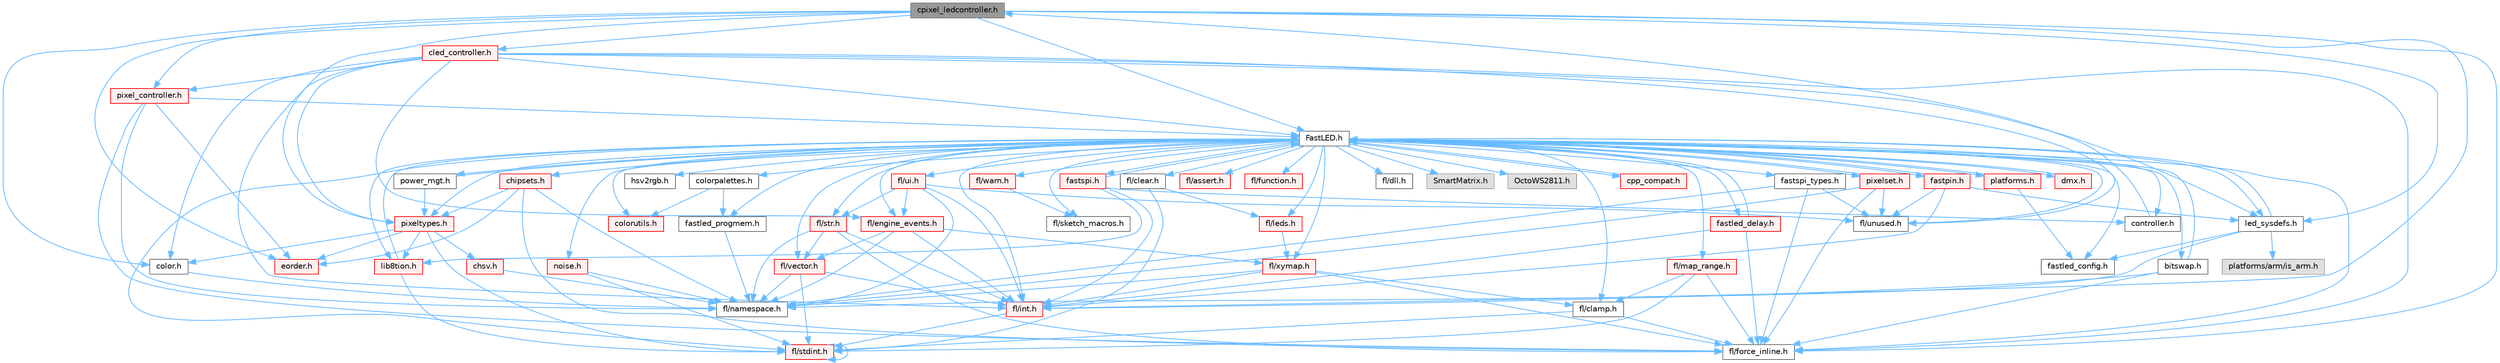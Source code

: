 digraph "cpixel_ledcontroller.h"
{
 // INTERACTIVE_SVG=YES
 // LATEX_PDF_SIZE
  bgcolor="transparent";
  edge [fontname=Helvetica,fontsize=10,labelfontname=Helvetica,labelfontsize=10];
  node [fontname=Helvetica,fontsize=10,shape=box,height=0.2,width=0.4];
  Node1 [id="Node000001",label="cpixel_ledcontroller.h",height=0.2,width=0.4,color="gray40", fillcolor="grey60", style="filled", fontcolor="black",tooltip="defines the templated version of the CLEDController class"];
  Node1 -> Node2 [id="edge1_Node000001_Node000002",color="steelblue1",style="solid",tooltip=" "];
  Node2 [id="Node000002",label="FastLED.h",height=0.2,width=0.4,color="grey40", fillcolor="white", style="filled",URL="$db/d97/_fast_l_e_d_8h.html",tooltip="central include file for FastLED, defines the CFastLED class/object"];
  Node2 -> Node3 [id="edge2_Node000002_Node000003",color="steelblue1",style="solid",tooltip=" "];
  Node3 [id="Node000003",label="fl/stdint.h",height=0.2,width=0.4,color="red", fillcolor="#FFF0F0", style="filled",URL="$df/dd8/stdint_8h.html",tooltip=" "];
  Node3 -> Node3 [id="edge3_Node000003_Node000003",color="steelblue1",style="solid",tooltip=" "];
  Node2 -> Node5 [id="edge4_Node000002_Node000005",color="steelblue1",style="solid",tooltip=" "];
  Node5 [id="Node000005",label="fl/dll.h",height=0.2,width=0.4,color="grey40", fillcolor="white", style="filled",URL="$d3/d4b/dll_8h.html",tooltip="FastLED dynamic library interface - lightweight header for external callers."];
  Node2 -> Node6 [id="edge5_Node000002_Node000006",color="steelblue1",style="solid",tooltip=" "];
  Node6 [id="Node000006",label="SmartMatrix.h",height=0.2,width=0.4,color="grey60", fillcolor="#E0E0E0", style="filled",tooltip=" "];
  Node2 -> Node7 [id="edge6_Node000002_Node000007",color="steelblue1",style="solid",tooltip=" "];
  Node7 [id="Node000007",label="OctoWS2811.h",height=0.2,width=0.4,color="grey60", fillcolor="#E0E0E0", style="filled",tooltip=" "];
  Node2 -> Node8 [id="edge7_Node000002_Node000008",color="steelblue1",style="solid",tooltip=" "];
  Node8 [id="Node000008",label="fl/force_inline.h",height=0.2,width=0.4,color="grey40", fillcolor="white", style="filled",URL="$d4/d64/force__inline_8h.html",tooltip=" "];
  Node2 -> Node9 [id="edge8_Node000002_Node000009",color="steelblue1",style="solid",tooltip=" "];
  Node9 [id="Node000009",label="cpp_compat.h",height=0.2,width=0.4,color="red", fillcolor="#FFF0F0", style="filled",URL="$d9/d13/cpp__compat_8h.html",tooltip="Compatibility functions based on C++ version."];
  Node9 -> Node2 [id="edge9_Node000009_Node000002",color="steelblue1",style="solid",tooltip=" "];
  Node2 -> Node11 [id="edge10_Node000002_Node000011",color="steelblue1",style="solid",tooltip=" "];
  Node11 [id="Node000011",label="fastled_config.h",height=0.2,width=0.4,color="grey40", fillcolor="white", style="filled",URL="$d5/d11/fastled__config_8h.html",tooltip="Contains definitions that can be used to configure FastLED at compile time."];
  Node2 -> Node12 [id="edge11_Node000002_Node000012",color="steelblue1",style="solid",tooltip=" "];
  Node12 [id="Node000012",label="led_sysdefs.h",height=0.2,width=0.4,color="grey40", fillcolor="white", style="filled",URL="$d9/d3e/led__sysdefs_8h.html",tooltip="Determines which platform system definitions to include."];
  Node12 -> Node2 [id="edge12_Node000012_Node000002",color="steelblue1",style="solid",tooltip=" "];
  Node12 -> Node11 [id="edge13_Node000012_Node000011",color="steelblue1",style="solid",tooltip=" "];
  Node12 -> Node13 [id="edge14_Node000012_Node000013",color="steelblue1",style="solid",tooltip=" "];
  Node13 [id="Node000013",label="platforms/arm/is_arm.h",height=0.2,width=0.4,color="grey60", fillcolor="#E0E0E0", style="filled",tooltip=" "];
  Node12 -> Node14 [id="edge15_Node000012_Node000014",color="steelblue1",style="solid",tooltip=" "];
  Node14 [id="Node000014",label="fl/namespace.h",height=0.2,width=0.4,color="grey40", fillcolor="white", style="filled",URL="$df/d2a/namespace_8h.html",tooltip="Implements the FastLED namespace macros."];
  Node2 -> Node15 [id="edge16_Node000002_Node000015",color="steelblue1",style="solid",tooltip=" "];
  Node15 [id="Node000015",label="fastled_delay.h",height=0.2,width=0.4,color="red", fillcolor="#FFF0F0", style="filled",URL="$d0/da8/fastled__delay_8h.html",tooltip="Utility functions and classes for managing delay cycles."];
  Node15 -> Node2 [id="edge17_Node000015_Node000002",color="steelblue1",style="solid",tooltip=" "];
  Node15 -> Node8 [id="edge18_Node000015_Node000008",color="steelblue1",style="solid",tooltip=" "];
  Node15 -> Node17 [id="edge19_Node000015_Node000017",color="steelblue1",style="solid",tooltip=" "];
  Node17 [id="Node000017",label="fl/int.h",height=0.2,width=0.4,color="red", fillcolor="#FFF0F0", style="filled",URL="$d3/d7e/int_8h.html",tooltip=" "];
  Node17 -> Node3 [id="edge20_Node000017_Node000003",color="steelblue1",style="solid",tooltip=" "];
  Node2 -> Node19 [id="edge21_Node000002_Node000019",color="steelblue1",style="solid",tooltip=" "];
  Node19 [id="Node000019",label="bitswap.h",height=0.2,width=0.4,color="grey40", fillcolor="white", style="filled",URL="$de/ded/bitswap_8h.html",tooltip="Functions for doing a rotation of bits/bytes used by parallel output."];
  Node19 -> Node2 [id="edge22_Node000019_Node000002",color="steelblue1",style="solid",tooltip=" "];
  Node19 -> Node8 [id="edge23_Node000019_Node000008",color="steelblue1",style="solid",tooltip=" "];
  Node19 -> Node17 [id="edge24_Node000019_Node000017",color="steelblue1",style="solid",tooltip=" "];
  Node2 -> Node20 [id="edge25_Node000002_Node000020",color="steelblue1",style="solid",tooltip=" "];
  Node20 [id="Node000020",label="controller.h",height=0.2,width=0.4,color="grey40", fillcolor="white", style="filled",URL="$d2/dd9/controller_8h.html",tooltip="deprecated: base definitions used by led controllers for writing out led data"];
  Node20 -> Node1 [id="edge26_Node000020_Node000001",color="steelblue1",style="solid",tooltip=" "];
  Node2 -> Node21 [id="edge27_Node000002_Node000021",color="steelblue1",style="solid",tooltip=" "];
  Node21 [id="Node000021",label="fastpin.h",height=0.2,width=0.4,color="red", fillcolor="#FFF0F0", style="filled",URL="$db/d65/fastpin_8h.html",tooltip="Class base definitions for defining fast pin access."];
  Node21 -> Node2 [id="edge28_Node000021_Node000002",color="steelblue1",style="solid",tooltip=" "];
  Node21 -> Node12 [id="edge29_Node000021_Node000012",color="steelblue1",style="solid",tooltip=" "];
  Node21 -> Node23 [id="edge30_Node000021_Node000023",color="steelblue1",style="solid",tooltip=" "];
  Node23 [id="Node000023",label="fl/unused.h",height=0.2,width=0.4,color="grey40", fillcolor="white", style="filled",URL="$d8/d4b/unused_8h.html",tooltip=" "];
  Node21 -> Node17 [id="edge31_Node000021_Node000017",color="steelblue1",style="solid",tooltip=" "];
  Node2 -> Node24 [id="edge32_Node000002_Node000024",color="steelblue1",style="solid",tooltip=" "];
  Node24 [id="Node000024",label="fastspi_types.h",height=0.2,width=0.4,color="grey40", fillcolor="white", style="filled",URL="$d2/ddb/fastspi__types_8h.html",tooltip="Data types and constants used by SPI interfaces."];
  Node24 -> Node8 [id="edge33_Node000024_Node000008",color="steelblue1",style="solid",tooltip=" "];
  Node24 -> Node14 [id="edge34_Node000024_Node000014",color="steelblue1",style="solid",tooltip=" "];
  Node24 -> Node23 [id="edge35_Node000024_Node000023",color="steelblue1",style="solid",tooltip=" "];
  Node2 -> Node25 [id="edge36_Node000002_Node000025",color="steelblue1",style="solid",tooltip=" "];
  Node25 [id="Node000025",label="dmx.h",height=0.2,width=0.4,color="red", fillcolor="#FFF0F0", style="filled",URL="$d3/de1/dmx_8h.html",tooltip="Defines the DMX512-based LED controllers."];
  Node25 -> Node2 [id="edge37_Node000025_Node000002",color="steelblue1",style="solid",tooltip=" "];
  Node2 -> Node28 [id="edge38_Node000002_Node000028",color="steelblue1",style="solid",tooltip=" "];
  Node28 [id="Node000028",label="platforms.h",height=0.2,width=0.4,color="red", fillcolor="#FFF0F0", style="filled",URL="$da/dc9/platforms_8h.html",tooltip="Determines which platforms headers to include."];
  Node28 -> Node2 [id="edge39_Node000028_Node000002",color="steelblue1",style="solid",tooltip=" "];
  Node28 -> Node11 [id="edge40_Node000028_Node000011",color="steelblue1",style="solid",tooltip=" "];
  Node2 -> Node30 [id="edge41_Node000002_Node000030",color="steelblue1",style="solid",tooltip=" "];
  Node30 [id="Node000030",label="fastled_progmem.h",height=0.2,width=0.4,color="grey40", fillcolor="white", style="filled",URL="$df/dab/fastled__progmem_8h.html",tooltip="Wrapper definitions to allow seamless use of PROGMEM in environments that have it."];
  Node30 -> Node14 [id="edge42_Node000030_Node000014",color="steelblue1",style="solid",tooltip=" "];
  Node2 -> Node31 [id="edge43_Node000002_Node000031",color="steelblue1",style="solid",tooltip=" "];
  Node31 [id="Node000031",label="lib8tion.h",height=0.2,width=0.4,color="red", fillcolor="#FFF0F0", style="filled",URL="$df/da5/lib8tion_8h.html",tooltip="Fast, efficient 8-bit math functions specifically designed for high-performance LED programming."];
  Node31 -> Node2 [id="edge44_Node000031_Node000002",color="steelblue1",style="solid",tooltip=" "];
  Node31 -> Node3 [id="edge45_Node000031_Node000003",color="steelblue1",style="solid",tooltip=" "];
  Node2 -> Node89 [id="edge46_Node000002_Node000089",color="steelblue1",style="solid",tooltip=" "];
  Node89 [id="Node000089",label="pixeltypes.h",height=0.2,width=0.4,color="red", fillcolor="#FFF0F0", style="filled",URL="$d2/dba/pixeltypes_8h.html",tooltip="Includes defintions for RGB and HSV pixels."];
  Node89 -> Node3 [id="edge47_Node000089_Node000003",color="steelblue1",style="solid",tooltip=" "];
  Node89 -> Node31 [id="edge48_Node000089_Node000031",color="steelblue1",style="solid",tooltip=" "];
  Node89 -> Node84 [id="edge49_Node000089_Node000084",color="steelblue1",style="solid",tooltip=" "];
  Node84 [id="Node000084",label="color.h",height=0.2,width=0.4,color="grey40", fillcolor="white", style="filled",URL="$d2/d6b/src_2color_8h.html",tooltip="Contains definitions for color correction and temperature."];
  Node84 -> Node14 [id="edge50_Node000084_Node000014",color="steelblue1",style="solid",tooltip=" "];
  Node89 -> Node90 [id="edge51_Node000089_Node000090",color="steelblue1",style="solid",tooltip=" "];
  Node90 [id="Node000090",label="eorder.h",height=0.2,width=0.4,color="red", fillcolor="#FFF0F0", style="filled",URL="$db/d07/eorder_8h.html",tooltip="Defines color channel ordering enumerations."];
  Node89 -> Node82 [id="edge52_Node000089_Node000082",color="steelblue1",style="solid",tooltip=" "];
  Node82 [id="Node000082",label="chsv.h",height=0.2,width=0.4,color="red", fillcolor="#FFF0F0", style="filled",URL="$d8/dd0/chsv_8h.html",tooltip="Defines the hue, saturation, and value (HSV) pixel struct."];
  Node82 -> Node14 [id="edge53_Node000082_Node000014",color="steelblue1",style="solid",tooltip=" "];
  Node2 -> Node85 [id="edge54_Node000002_Node000085",color="steelblue1",style="solid",tooltip=" "];
  Node85 [id="Node000085",label="hsv2rgb.h",height=0.2,width=0.4,color="grey40", fillcolor="white", style="filled",URL="$de/d9a/hsv2rgb_8h.html",tooltip="Functions to convert from the HSV colorspace to the RGB colorspace."];
  Node2 -> Node93 [id="edge55_Node000002_Node000093",color="steelblue1",style="solid",tooltip=" "];
  Node93 [id="Node000093",label="colorutils.h",height=0.2,width=0.4,color="red", fillcolor="#FFF0F0", style="filled",URL="$d1/dfb/colorutils_8h.html",tooltip=" "];
  Node2 -> Node102 [id="edge56_Node000002_Node000102",color="steelblue1",style="solid",tooltip=" "];
  Node102 [id="Node000102",label="pixelset.h",height=0.2,width=0.4,color="red", fillcolor="#FFF0F0", style="filled",URL="$d4/d46/pixelset_8h.html",tooltip="Declares classes for managing logical groups of LEDs."];
  Node102 -> Node8 [id="edge57_Node000102_Node000008",color="steelblue1",style="solid",tooltip=" "];
  Node102 -> Node14 [id="edge58_Node000102_Node000014",color="steelblue1",style="solid",tooltip=" "];
  Node102 -> Node23 [id="edge59_Node000102_Node000023",color="steelblue1",style="solid",tooltip=" "];
  Node102 -> Node2 [id="edge60_Node000102_Node000002",color="steelblue1",style="solid",tooltip=" "];
  Node2 -> Node103 [id="edge61_Node000002_Node000103",color="steelblue1",style="solid",tooltip=" "];
  Node103 [id="Node000103",label="colorpalettes.h",height=0.2,width=0.4,color="grey40", fillcolor="white", style="filled",URL="$dc/dcc/colorpalettes_8h.html",tooltip="Declarations for the predefined color palettes supplied by FastLED."];
  Node103 -> Node93 [id="edge62_Node000103_Node000093",color="steelblue1",style="solid",tooltip=" "];
  Node103 -> Node30 [id="edge63_Node000103_Node000030",color="steelblue1",style="solid",tooltip=" "];
  Node2 -> Node104 [id="edge64_Node000002_Node000104",color="steelblue1",style="solid",tooltip=" "];
  Node104 [id="Node000104",label="noise.h",height=0.2,width=0.4,color="red", fillcolor="#FFF0F0", style="filled",URL="$d1/d31/noise_8h.html",tooltip="Functions to generate and fill arrays with noise."];
  Node104 -> Node3 [id="edge65_Node000104_Node000003",color="steelblue1",style="solid",tooltip=" "];
  Node104 -> Node14 [id="edge66_Node000104_Node000014",color="steelblue1",style="solid",tooltip=" "];
  Node2 -> Node105 [id="edge67_Node000002_Node000105",color="steelblue1",style="solid",tooltip=" "];
  Node105 [id="Node000105",label="power_mgt.h",height=0.2,width=0.4,color="grey40", fillcolor="white", style="filled",URL="$dc/d5b/power__mgt_8h.html",tooltip="Functions to limit the power used by FastLED."];
  Node105 -> Node2 [id="edge68_Node000105_Node000002",color="steelblue1",style="solid",tooltip=" "];
  Node105 -> Node89 [id="edge69_Node000105_Node000089",color="steelblue1",style="solid",tooltip=" "];
  Node2 -> Node106 [id="edge70_Node000002_Node000106",color="steelblue1",style="solid",tooltip=" "];
  Node106 [id="Node000106",label="fastspi.h",height=0.2,width=0.4,color="red", fillcolor="#FFF0F0", style="filled",URL="$d6/ddc/fastspi_8h.html",tooltip="Serial peripheral interface (SPI) definitions per platform."];
  Node106 -> Node2 [id="edge71_Node000106_Node000002",color="steelblue1",style="solid",tooltip=" "];
  Node106 -> Node20 [id="edge72_Node000106_Node000020",color="steelblue1",style="solid",tooltip=" "];
  Node106 -> Node31 [id="edge73_Node000106_Node000031",color="steelblue1",style="solid",tooltip=" "];
  Node106 -> Node17 [id="edge74_Node000106_Node000017",color="steelblue1",style="solid",tooltip=" "];
  Node2 -> Node108 [id="edge75_Node000002_Node000108",color="steelblue1",style="solid",tooltip=" "];
  Node108 [id="Node000108",label="chipsets.h",height=0.2,width=0.4,color="red", fillcolor="#FFF0F0", style="filled",URL="$db/d66/chipsets_8h.html",tooltip="Contains the bulk of the definitions for the various LED chipsets supported."];
  Node108 -> Node89 [id="edge76_Node000108_Node000089",color="steelblue1",style="solid",tooltip=" "];
  Node108 -> Node8 [id="edge77_Node000108_Node000008",color="steelblue1",style="solid",tooltip=" "];
  Node108 -> Node90 [id="edge78_Node000108_Node000090",color="steelblue1",style="solid",tooltip=" "];
  Node108 -> Node14 [id="edge79_Node000108_Node000014",color="steelblue1",style="solid",tooltip=" "];
  Node2 -> Node115 [id="edge80_Node000002_Node000115",color="steelblue1",style="solid",tooltip=" "];
  Node115 [id="Node000115",label="fl/engine_events.h",height=0.2,width=0.4,color="red", fillcolor="#FFF0F0", style="filled",URL="$db/dc0/engine__events_8h.html",tooltip=" "];
  Node115 -> Node14 [id="edge81_Node000115_Node000014",color="steelblue1",style="solid",tooltip=" "];
  Node115 -> Node74 [id="edge82_Node000115_Node000074",color="steelblue1",style="solid",tooltip=" "];
  Node74 [id="Node000074",label="fl/vector.h",height=0.2,width=0.4,color="red", fillcolor="#FFF0F0", style="filled",URL="$d6/d68/vector_8h.html",tooltip=" "];
  Node74 -> Node3 [id="edge83_Node000074_Node000003",color="steelblue1",style="solid",tooltip=" "];
  Node74 -> Node17 [id="edge84_Node000074_Node000017",color="steelblue1",style="solid",tooltip=" "];
  Node74 -> Node14 [id="edge85_Node000074_Node000014",color="steelblue1",style="solid",tooltip=" "];
  Node115 -> Node98 [id="edge86_Node000115_Node000098",color="steelblue1",style="solid",tooltip=" "];
  Node98 [id="Node000098",label="fl/xymap.h",height=0.2,width=0.4,color="red", fillcolor="#FFF0F0", style="filled",URL="$da/d61/xymap_8h.html",tooltip=" "];
  Node98 -> Node17 [id="edge87_Node000098_Node000017",color="steelblue1",style="solid",tooltip=" "];
  Node98 -> Node14 [id="edge88_Node000098_Node000014",color="steelblue1",style="solid",tooltip=" "];
  Node98 -> Node8 [id="edge89_Node000098_Node000008",color="steelblue1",style="solid",tooltip=" "];
  Node98 -> Node44 [id="edge90_Node000098_Node000044",color="steelblue1",style="solid",tooltip=" "];
  Node44 [id="Node000044",label="fl/clamp.h",height=0.2,width=0.4,color="grey40", fillcolor="white", style="filled",URL="$d6/dd3/clamp_8h.html",tooltip=" "];
  Node44 -> Node3 [id="edge91_Node000044_Node000003",color="steelblue1",style="solid",tooltip=" "];
  Node44 -> Node8 [id="edge92_Node000044_Node000008",color="steelblue1",style="solid",tooltip=" "];
  Node115 -> Node17 [id="edge93_Node000115_Node000017",color="steelblue1",style="solid",tooltip=" "];
  Node2 -> Node134 [id="edge94_Node000002_Node000134",color="steelblue1",style="solid",tooltip=" "];
  Node134 [id="Node000134",label="fl/leds.h",height=0.2,width=0.4,color="red", fillcolor="#FFF0F0", style="filled",URL="$da/d78/leds_8h.html",tooltip=" "];
  Node134 -> Node98 [id="edge95_Node000134_Node000098",color="steelblue1",style="solid",tooltip=" "];
  Node2 -> Node17 [id="edge96_Node000002_Node000017",color="steelblue1",style="solid",tooltip=" "];
  Node2 -> Node40 [id="edge97_Node000002_Node000040",color="steelblue1",style="solid",tooltip=" "];
  Node40 [id="Node000040",label="fl/str.h",height=0.2,width=0.4,color="red", fillcolor="#FFF0F0", style="filled",URL="$d1/d93/str_8h.html",tooltip=" "];
  Node40 -> Node17 [id="edge98_Node000040_Node000017",color="steelblue1",style="solid",tooltip=" "];
  Node40 -> Node14 [id="edge99_Node000040_Node000014",color="steelblue1",style="solid",tooltip=" "];
  Node40 -> Node74 [id="edge100_Node000040_Node000074",color="steelblue1",style="solid",tooltip=" "];
  Node40 -> Node8 [id="edge101_Node000040_Node000008",color="steelblue1",style="solid",tooltip=" "];
  Node2 -> Node98 [id="edge102_Node000002_Node000098",color="steelblue1",style="solid",tooltip=" "];
  Node2 -> Node44 [id="edge103_Node000002_Node000044",color="steelblue1",style="solid",tooltip=" "];
  Node2 -> Node45 [id="edge104_Node000002_Node000045",color="steelblue1",style="solid",tooltip=" "];
  Node45 [id="Node000045",label="fl/map_range.h",height=0.2,width=0.4,color="red", fillcolor="#FFF0F0", style="filled",URL="$d1/d47/map__range_8h.html",tooltip=" "];
  Node45 -> Node3 [id="edge105_Node000045_Node000003",color="steelblue1",style="solid",tooltip=" "];
  Node45 -> Node44 [id="edge106_Node000045_Node000044",color="steelblue1",style="solid",tooltip=" "];
  Node45 -> Node8 [id="edge107_Node000045_Node000008",color="steelblue1",style="solid",tooltip=" "];
  Node2 -> Node127 [id="edge108_Node000002_Node000127",color="steelblue1",style="solid",tooltip=" "];
  Node127 [id="Node000127",label="fl/warn.h",height=0.2,width=0.4,color="red", fillcolor="#FFF0F0", style="filled",URL="$de/d77/warn_8h.html",tooltip=" "];
  Node127 -> Node130 [id="edge109_Node000127_Node000130",color="steelblue1",style="solid",tooltip=" "];
  Node130 [id="Node000130",label="fl/sketch_macros.h",height=0.2,width=0.4,color="grey40", fillcolor="white", style="filled",URL="$d1/dbc/sketch__macros_8h.html",tooltip=" "];
  Node2 -> Node118 [id="edge110_Node000002_Node000118",color="steelblue1",style="solid",tooltip=" "];
  Node118 [id="Node000118",label="fl/assert.h",height=0.2,width=0.4,color="red", fillcolor="#FFF0F0", style="filled",URL="$dc/da7/assert_8h.html",tooltip=" "];
  Node2 -> Node23 [id="edge111_Node000002_Node000023",color="steelblue1",style="solid",tooltip=" "];
  Node2 -> Node74 [id="edge112_Node000002_Node000074",color="steelblue1",style="solid",tooltip=" "];
  Node2 -> Node132 [id="edge113_Node000002_Node000132",color="steelblue1",style="solid",tooltip=" "];
  Node132 [id="Node000132",label="fl/function.h",height=0.2,width=0.4,color="red", fillcolor="#FFF0F0", style="filled",URL="$dd/d67/function_8h.html",tooltip=" "];
  Node2 -> Node135 [id="edge114_Node000002_Node000135",color="steelblue1",style="solid",tooltip=" "];
  Node135 [id="Node000135",label="fl/clear.h",height=0.2,width=0.4,color="grey40", fillcolor="white", style="filled",URL="$df/db0/clear_8h.html",tooltip=" "];
  Node135 -> Node134 [id="edge115_Node000135_Node000134",color="steelblue1",style="solid",tooltip=" "];
  Node135 -> Node3 [id="edge116_Node000135_Node000003",color="steelblue1",style="solid",tooltip=" "];
  Node2 -> Node136 [id="edge117_Node000002_Node000136",color="steelblue1",style="solid",tooltip=" "];
  Node136 [id="Node000136",label="fl/ui.h",height=0.2,width=0.4,color="red", fillcolor="#FFF0F0", style="filled",URL="$d9/d3b/ui_8h.html",tooltip=" "];
  Node136 -> Node14 [id="edge118_Node000136_Node000014",color="steelblue1",style="solid",tooltip=" "];
  Node136 -> Node40 [id="edge119_Node000136_Node000040",color="steelblue1",style="solid",tooltip=" "];
  Node136 -> Node17 [id="edge120_Node000136_Node000017",color="steelblue1",style="solid",tooltip=" "];
  Node136 -> Node115 [id="edge121_Node000136_Node000115",color="steelblue1",style="solid",tooltip=" "];
  Node136 -> Node23 [id="edge122_Node000136_Node000023",color="steelblue1",style="solid",tooltip=" "];
  Node2 -> Node130 [id="edge123_Node000002_Node000130",color="steelblue1",style="solid",tooltip=" "];
  Node1 -> Node12 [id="edge124_Node000001_Node000012",color="steelblue1",style="solid",tooltip=" "];
  Node1 -> Node89 [id="edge125_Node000001_Node000089",color="steelblue1",style="solid",tooltip=" "];
  Node1 -> Node84 [id="edge126_Node000001_Node000084",color="steelblue1",style="solid",tooltip=" "];
  Node1 -> Node90 [id="edge127_Node000001_Node000090",color="steelblue1",style="solid",tooltip=" "];
  Node1 -> Node8 [id="edge128_Node000001_Node000008",color="steelblue1",style="solid",tooltip=" "];
  Node1 -> Node17 [id="edge129_Node000001_Node000017",color="steelblue1",style="solid",tooltip=" "];
  Node1 -> Node145 [id="edge130_Node000001_Node000145",color="steelblue1",style="solid",tooltip=" "];
  Node145 [id="Node000145",label="pixel_controller.h",height=0.2,width=0.4,color="red", fillcolor="#FFF0F0", style="filled",URL="$d5/d4d/pixel__controller_8h.html",tooltip="Low level pixel data writing class."];
  Node145 -> Node8 [id="edge131_Node000145_Node000008",color="steelblue1",style="solid",tooltip=" "];
  Node145 -> Node14 [id="edge132_Node000145_Node000014",color="steelblue1",style="solid",tooltip=" "];
  Node145 -> Node90 [id="edge133_Node000145_Node000090",color="steelblue1",style="solid",tooltip=" "];
  Node145 -> Node2 [id="edge134_Node000145_Node000002",color="steelblue1",style="solid",tooltip=" "];
  Node1 -> Node147 [id="edge135_Node000001_Node000147",color="steelblue1",style="solid",tooltip=" "];
  Node147 [id="Node000147",label="cled_controller.h",height=0.2,width=0.4,color="red", fillcolor="#FFF0F0", style="filled",URL="$db/d6d/cled__controller_8h.html",tooltip="base definitions used by led controllers for writing out led data"];
  Node147 -> Node2 [id="edge136_Node000147_Node000002",color="steelblue1",style="solid",tooltip=" "];
  Node147 -> Node12 [id="edge137_Node000147_Node000012",color="steelblue1",style="solid",tooltip=" "];
  Node147 -> Node89 [id="edge138_Node000147_Node000089",color="steelblue1",style="solid",tooltip=" "];
  Node147 -> Node84 [id="edge139_Node000147_Node000084",color="steelblue1",style="solid",tooltip=" "];
  Node147 -> Node8 [id="edge140_Node000147_Node000008",color="steelblue1",style="solid",tooltip=" "];
  Node147 -> Node23 [id="edge141_Node000147_Node000023",color="steelblue1",style="solid",tooltip=" "];
  Node147 -> Node145 [id="edge142_Node000147_Node000145",color="steelblue1",style="solid",tooltip=" "];
  Node147 -> Node115 [id="edge143_Node000147_Node000115",color="steelblue1",style="solid",tooltip=" "];
  Node147 -> Node17 [id="edge144_Node000147_Node000017",color="steelblue1",style="solid",tooltip=" "];
}
